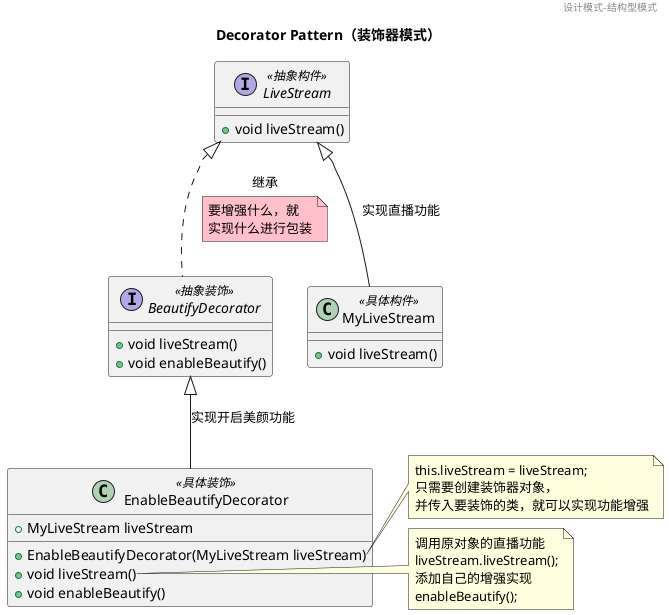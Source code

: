 @startuml
title Decorator Pattern（装饰器模式）
header 设计模式-结构型模式

'抽象构件
interface LiveStream<<抽象构件>> {
    + void liveStream()
}
'抽象装饰
interface BeautifyDecorator<<抽象装饰>> {
    + void liveStream()
    + void enableBeautify()
}

'具体构件
class MyLiveStream<<具体构件>> {
    + void liveStream()
}

'具体装饰
class EnableBeautifyDecorator<<具体装饰>> {
    + MyLiveStream liveStream
    + EnableBeautifyDecorator(MyLiveStream liveStream)
    + void liveStream()
    + void enableBeautify()
}

LiveStream  <|..    BeautifyDecorator : 继承
note of link #pink : 要增强什么，就\n实现什么进行包装

LiveStream  <|--    MyLiveStream : 实现直播功能
BeautifyDecorator   <|--    EnableBeautifyDecorator : 实现开启美颜功能

note right of EnableBeautifyDecorator::"EnableBeautifyDecorator"
this.liveStream = liveStream;
只需要创建装饰器对象，
并传入要装饰的类，就可以实现功能增强
end note

note right of EnableBeautifyDecorator::liveStream()
调用原对象的直播功能
liveStream.liveStream();
添加自己的增强实现
enableBeautify();
end note
@enduml